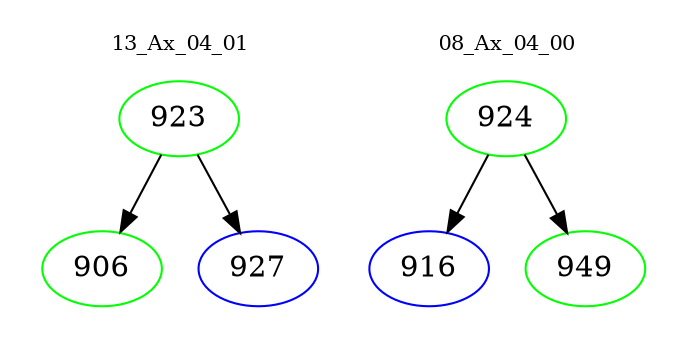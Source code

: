 digraph{
subgraph cluster_0 {
color = white
label = "13_Ax_04_01";
fontsize=10;
T0_923 [label="923", color="green"]
T0_923 -> T0_906 [color="black"]
T0_906 [label="906", color="green"]
T0_923 -> T0_927 [color="black"]
T0_927 [label="927", color="blue"]
}
subgraph cluster_1 {
color = white
label = "08_Ax_04_00";
fontsize=10;
T1_924 [label="924", color="green"]
T1_924 -> T1_916 [color="black"]
T1_916 [label="916", color="blue"]
T1_924 -> T1_949 [color="black"]
T1_949 [label="949", color="green"]
}
}
